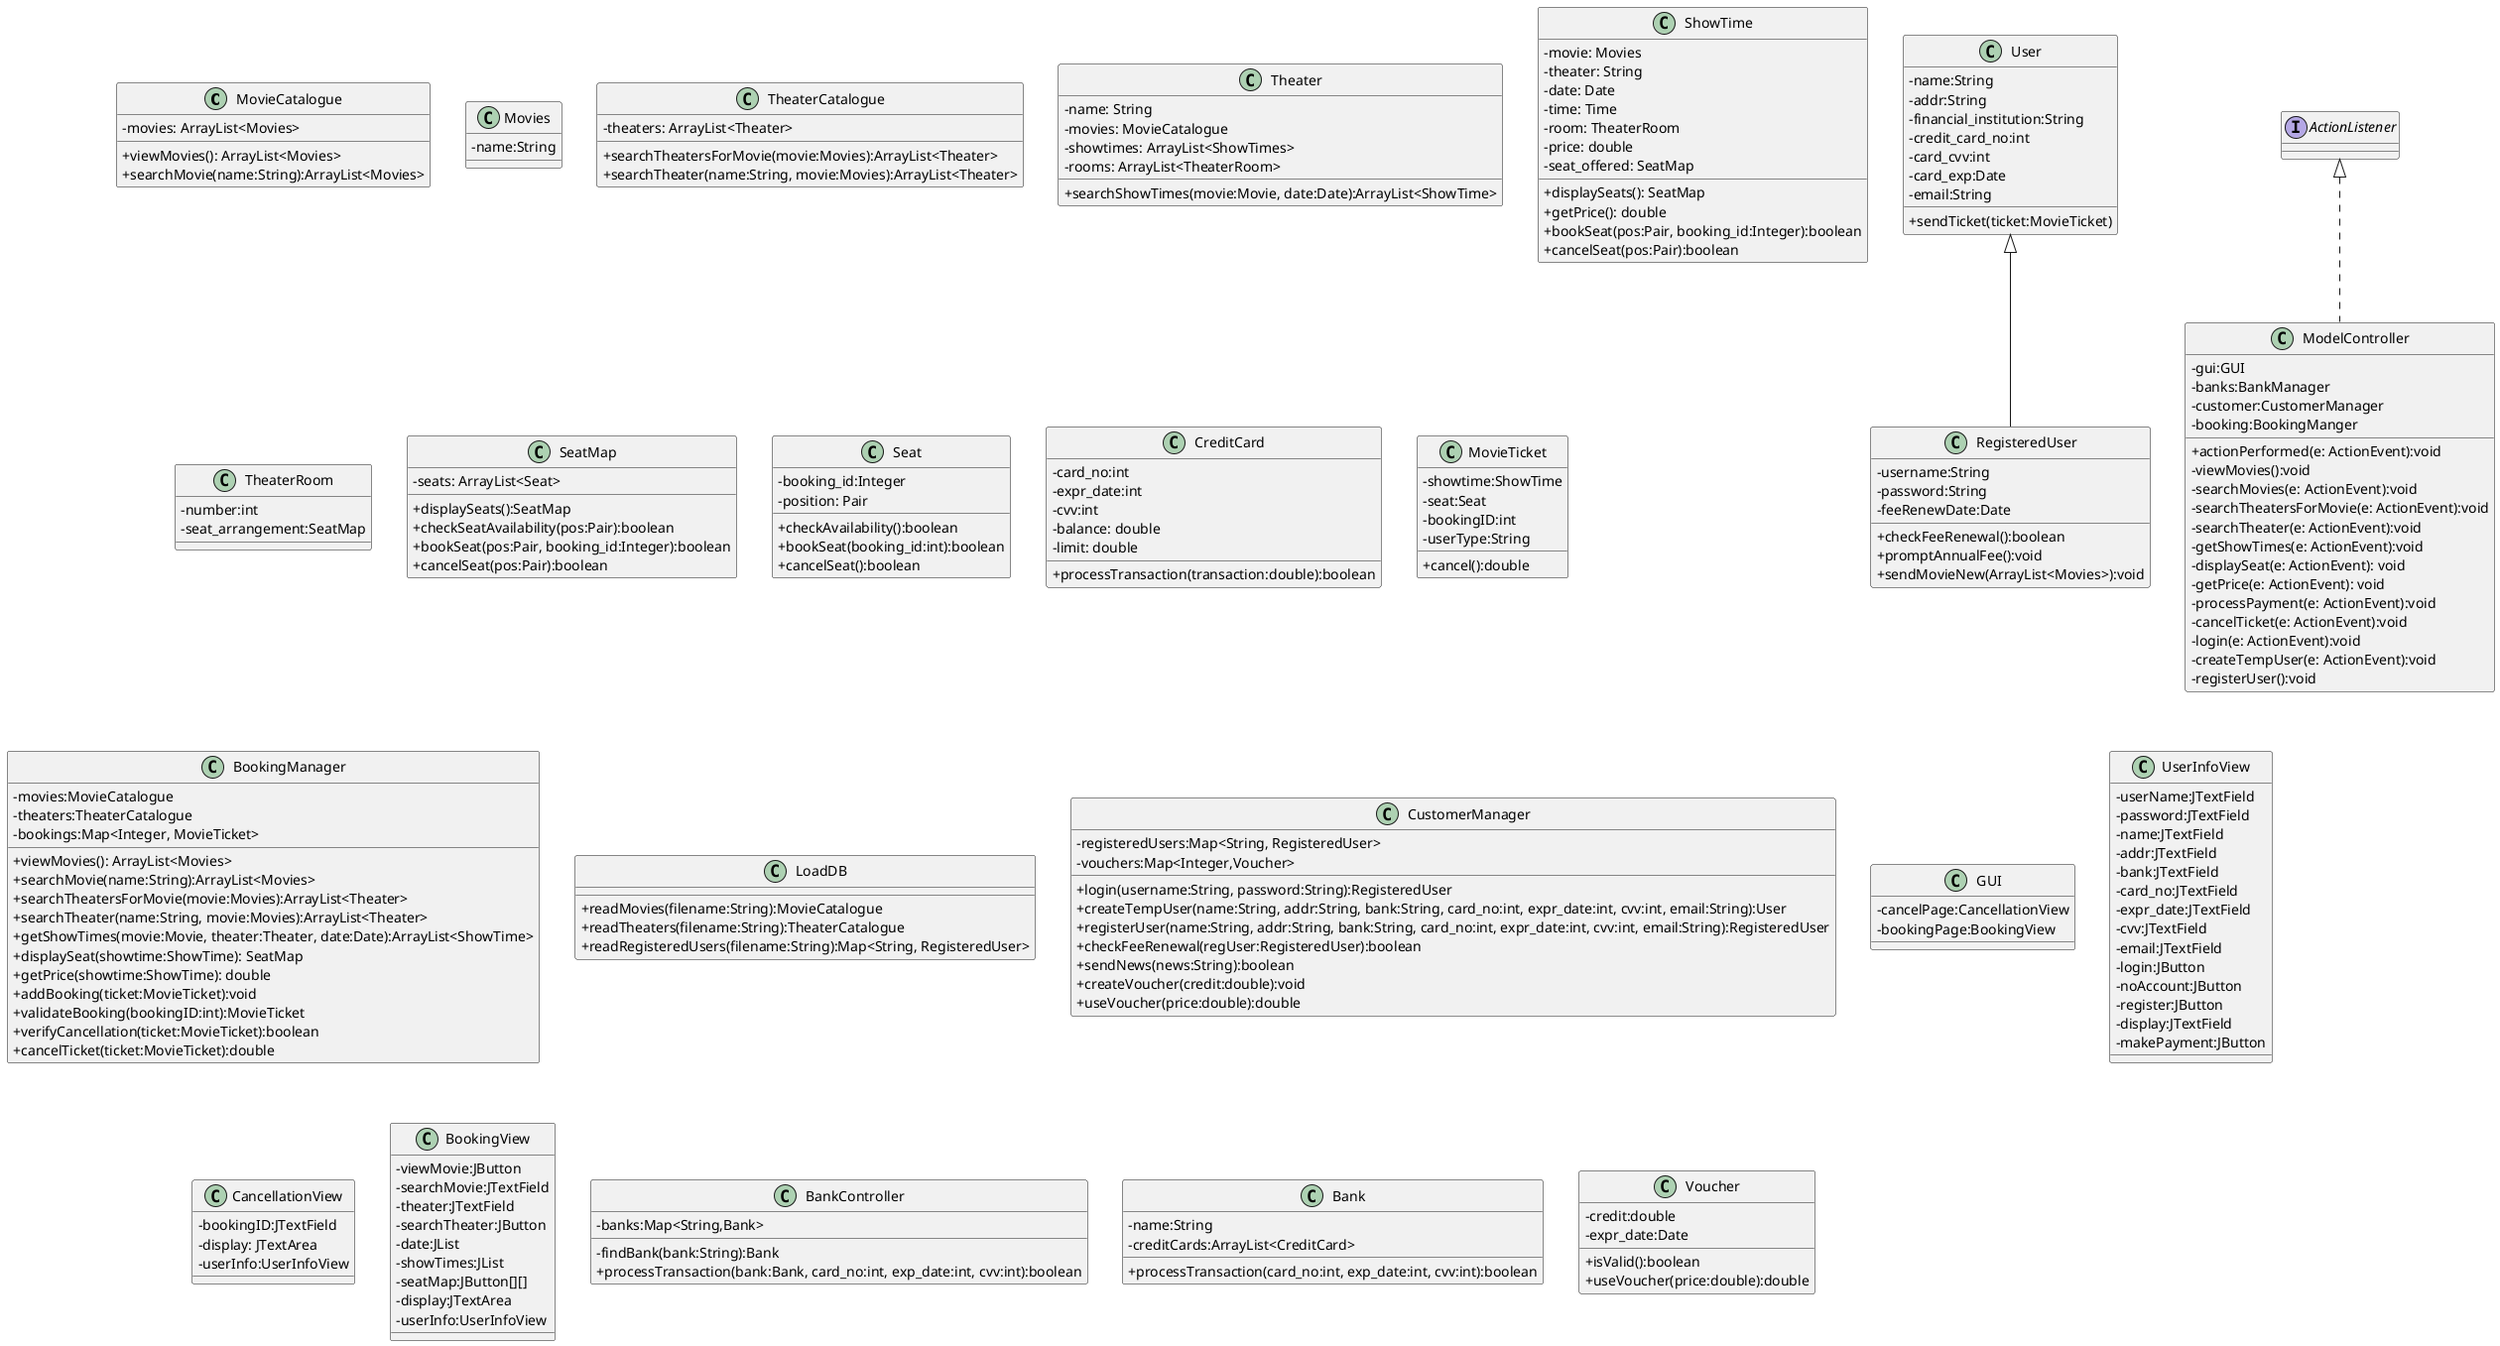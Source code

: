 @startuml 

skinparam classAttributeIconSize 0

class MovieCatalogue {
    - movies: ArrayList<Movies>
    + viewMovies(): ArrayList<Movies>
    + searchMovie(name:String):ArrayList<Movies>
}

class Movies {
    - name:String
}

class TheaterCatalogue {
    - theaters: ArrayList<Theater>
    + searchTheatersForMovie(movie:Movies):ArrayList<Theater>
    + searchTheater(name:String, movie:Movies):ArrayList<Theater>
}

class Theater {
    - name: String 
    - movies: MovieCatalogue 
    - showtimes: ArrayList<ShowTimes>
    - rooms: ArrayList<TheaterRoom>
    + searchShowTimes(movie:Movie, date:Date):ArrayList<ShowTime>
}

class ShowTime {
    - movie: Movies
    - theater: String
    - date: Date
    - time: Time
    - room: TheaterRoom
    - price: double
    - seat_offered: SeatMap
    + displaySeats(): SeatMap
    + getPrice(): double
    + bookSeat(pos:Pair, booking_id:Integer):boolean
    + cancelSeat(pos:Pair):boolean
}

class TheaterRoom {
    - number:int
    - seat_arrangement:SeatMap
}

class SeatMap {
    - seats: ArrayList<Seat>
    + displaySeats():SeatMap
    + checkSeatAvailability(pos:Pair):boolean
    + bookSeat(pos:Pair, booking_id:Integer):boolean
    + cancelSeat(pos:Pair):boolean
}

class Seat {
    - booking_id:Integer
    - position: Pair
    + checkAvailability():boolean
    + bookSeat(booking_id:int):boolean
    + cancelSeat():boolean
}

class User {
    - name:String 
    - addr:String
    - financial_institution:String
    - credit_card_no:int
    - card_cvv:int
    - card_exp:Date
    - email:String
    + sendTicket(ticket:MovieTicket)
}

class RegisteredUser extends User {
    - username:String
    - password:String
    - feeRenewDate:Date
    + checkFeeRenewal():boolean
    + promptAnnualFee():void
    + sendMovieNew(ArrayList<Movies>):void
}

class CreditCard {
    - card_no:int 
    - expr_date:int
    - cvv:int 
    - balance: double
    - limit: double
 	+ processTransaction(transaction:double):boolean
}

class MovieTicket {
    - showtime:ShowTime 
    - seat:Seat
    - bookingID:int
    - userType:String
    + cancel():double
}

class BookingManager {
    - movies:MovieCatalogue
    - theaters:TheaterCatalogue
    - bookings:Map<Integer, MovieTicket> 
    + viewMovies(): ArrayList<Movies>
    + searchMovie(name:String):ArrayList<Movies>
    + searchTheatersForMovie(movie:Movies):ArrayList<Theater>
    + searchTheater(name:String, movie:Movies):ArrayList<Theater>
    + getShowTimes(movie:Movie, theater:Theater, date:Date):ArrayList<ShowTime>
    + displaySeat(showtime:ShowTime): SeatMap
    + getPrice(showtime:ShowTime): double
    + addBooking(ticket:MovieTicket):void
    + validateBooking(bookingID:int):MovieTicket
    + verifyCancellation(ticket:MovieTicket):boolean
    + cancelTicket(ticket:MovieTicket):double
}

class LoadDB {
    + readMovies(filename:String):MovieCatalogue
    + readTheaters(filename:String):TheaterCatalogue
    + readRegisteredUsers(filename:String):Map<String, RegisteredUser>
}

class CustomerManager {
    - registeredUsers:Map<String, RegisteredUser>
    - vouchers:Map<Integer,Voucher>
    + login(username:String, password:String):RegisteredUser
    + createTempUser(name:String, addr:String, bank:String, card_no:int, expr_date:int, cvv:int, email:String):User
    + registerUser(name:String, addr:String, bank:String, card_no:int, expr_date:int, cvv:int, email:String):RegisteredUser
    + checkFeeRenewal(regUser:RegisteredUser):boolean
    + sendNews(news:String):boolean
    + createVoucher(credit:double):void
    + useVoucher(price:double):double
}

class ModelController implements ActionListener {
	- gui:GUI
	- banks:BankManager
	- customer:CustomerManager
	- booking:BookingManger
	+ actionPerformed(e: ActionEvent):void
	- viewMovies():void
	- searchMovies(e: ActionEvent):void
    - searchTheatersForMovie(e: ActionEvent):void
    - searchTheater(e: ActionEvent):void
    - getShowTimes(e: ActionEvent):void
    - displaySeat(e: ActionEvent): void
    - getPrice(e: ActionEvent): void
    - processPayment(e: ActionEvent):void
    - cancelTicket(e: ActionEvent):void
    - login(e: ActionEvent):void
    - createTempUser(e: ActionEvent):void
    - registerUser():void
}

class GUI {
	- cancelPage:CancellationView
	- bookingPage:BookingView
}

class UserInfoView {
	- userName:JTextField
	- password:JTextField
	- name:JTextField
	- addr:JTextField
	- bank:JTextField
	- card_no:JTextField
	- expr_date:JTextField
	- cvv:JTextField
	- email:JTextField
	- login:JButton
	- noAccount:JButton
	- register:JButton
	- display:JTextField
	- makePayment:JButton
}

class CancellationView {
	- bookingID:JTextField
	- display: JTextArea
	- userInfo:UserInfoView
}

class BookingView {
	- viewMovie:JButton
	- searchMovie:JTextField
	- theater:JTextField
	- searchTheater:JButton
	- date:JList
	- showTimes:JList
	- seatMap:JButton[][]
	- display:JTextArea
	- userInfo:UserInfoView
}

class BankController {
	- banks:Map<String,Bank>
	- findBank(bank:String):Bank
	+ processTransaction(bank:Bank, card_no:int, exp_date:int, cvv:int):boolean
}

class Bank {
	- name:String
	- creditCards:ArrayList<CreditCard>
	+ processTransaction(card_no:int, exp_date:int, cvv:int):boolean
}

class Voucher {
	- credit:double
	- expr_date:Date
	+ isValid():boolean
	+ useVoucher(price:double):double
}
@enduml 
